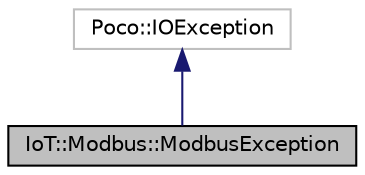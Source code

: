 digraph "IoT::Modbus::ModbusException"
{
 // LATEX_PDF_SIZE
  edge [fontname="Helvetica",fontsize="10",labelfontname="Helvetica",labelfontsize="10"];
  node [fontname="Helvetica",fontsize="10",shape=record];
  Node1 [label="IoT::Modbus::ModbusException",height=0.2,width=0.4,color="black", fillcolor="grey75", style="filled", fontcolor="black",tooltip="An exception class for Modbus exceptions."];
  Node2 -> Node1 [dir="back",color="midnightblue",fontsize="10",style="solid",fontname="Helvetica"];
  Node2 [label="Poco::IOException",height=0.2,width=0.4,color="grey75", fillcolor="white", style="filled",tooltip=" "];
}
